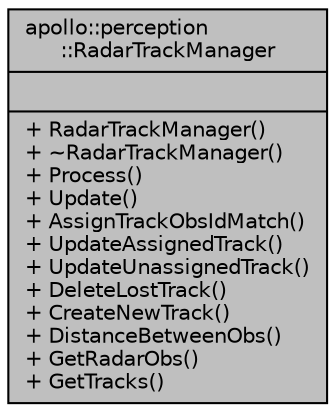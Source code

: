 digraph "apollo::perception::RadarTrackManager"
{
  edge [fontname="Helvetica",fontsize="10",labelfontname="Helvetica",labelfontsize="10"];
  node [fontname="Helvetica",fontsize="10",shape=record];
  Node1 [label="{apollo::perception\l::RadarTrackManager\n||+ RadarTrackManager()\l+ ~RadarTrackManager()\l+ Process()\l+ Update()\l+ AssignTrackObsIdMatch()\l+ UpdateAssignedTrack()\l+ UpdateUnassignedTrack()\l+ DeleteLostTrack()\l+ CreateNewTrack()\l+ DistanceBetweenObs()\l+ GetRadarObs()\l+ GetTracks()\l}",height=0.2,width=0.4,color="black", fillcolor="grey75", style="filled" fontcolor="black"];
}
